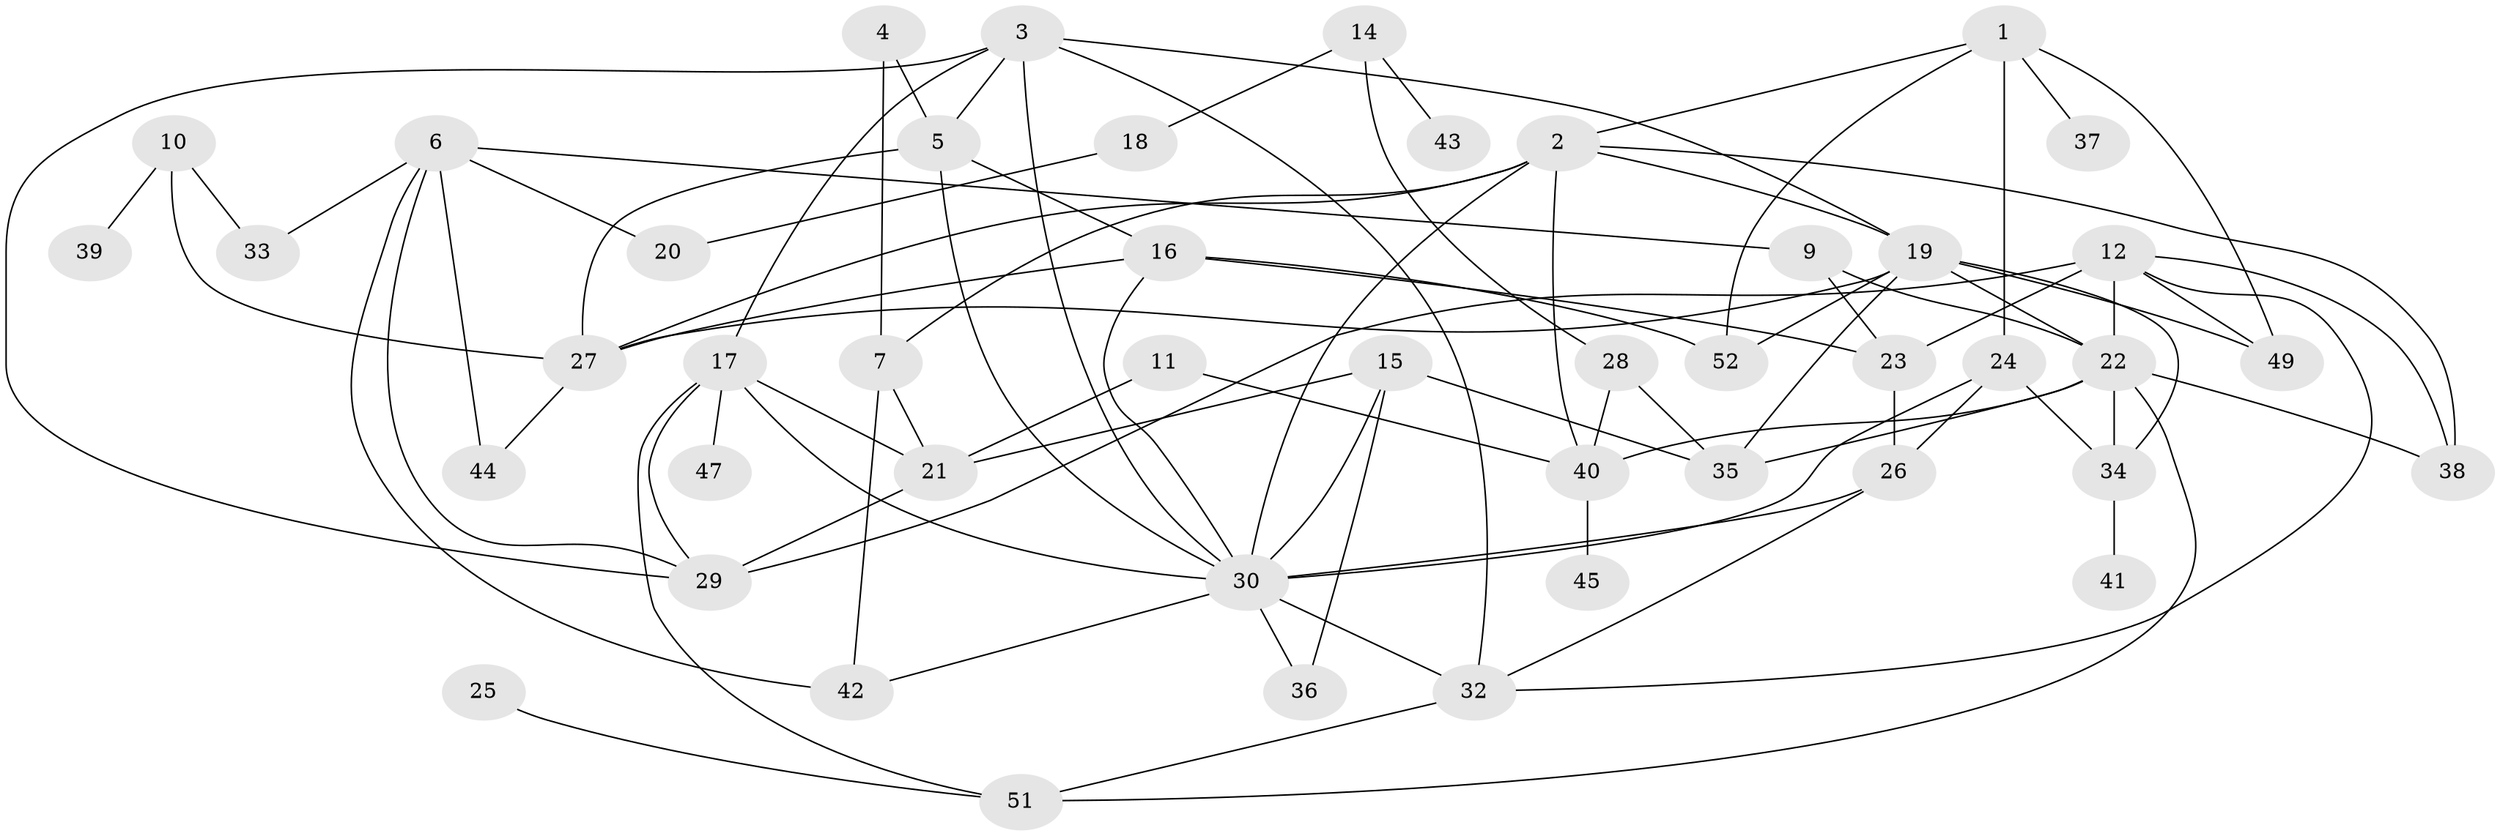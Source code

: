 // original degree distribution, {6: 0.057692307692307696, 3: 0.25961538461538464, 2: 0.22115384615384615, 4: 0.15384615384615385, 7: 0.009615384615384616, 0: 0.04807692307692308, 1: 0.16346153846153846, 5: 0.08653846153846154}
// Generated by graph-tools (version 1.1) at 2025/33/03/09/25 02:33:55]
// undirected, 46 vertices, 88 edges
graph export_dot {
graph [start="1"]
  node [color=gray90,style=filled];
  1;
  2;
  3;
  4;
  5;
  6;
  7;
  9;
  10;
  11;
  12;
  14;
  15;
  16;
  17;
  18;
  19;
  20;
  21;
  22;
  23;
  24;
  25;
  26;
  27;
  28;
  29;
  30;
  32;
  33;
  34;
  35;
  36;
  37;
  38;
  39;
  40;
  41;
  42;
  43;
  44;
  45;
  47;
  49;
  51;
  52;
  1 -- 2 [weight=1.0];
  1 -- 24 [weight=1.0];
  1 -- 37 [weight=1.0];
  1 -- 49 [weight=1.0];
  1 -- 52 [weight=1.0];
  2 -- 7 [weight=1.0];
  2 -- 19 [weight=1.0];
  2 -- 27 [weight=1.0];
  2 -- 30 [weight=1.0];
  2 -- 38 [weight=1.0];
  2 -- 40 [weight=1.0];
  3 -- 5 [weight=1.0];
  3 -- 17 [weight=1.0];
  3 -- 19 [weight=1.0];
  3 -- 29 [weight=1.0];
  3 -- 30 [weight=3.0];
  3 -- 32 [weight=1.0];
  4 -- 5 [weight=1.0];
  4 -- 7 [weight=1.0];
  5 -- 16 [weight=1.0];
  5 -- 27 [weight=2.0];
  5 -- 30 [weight=1.0];
  6 -- 9 [weight=1.0];
  6 -- 20 [weight=1.0];
  6 -- 29 [weight=1.0];
  6 -- 33 [weight=1.0];
  6 -- 42 [weight=1.0];
  6 -- 44 [weight=1.0];
  7 -- 21 [weight=2.0];
  7 -- 42 [weight=1.0];
  9 -- 22 [weight=1.0];
  9 -- 23 [weight=1.0];
  10 -- 27 [weight=1.0];
  10 -- 33 [weight=1.0];
  10 -- 39 [weight=1.0];
  11 -- 21 [weight=1.0];
  11 -- 40 [weight=1.0];
  12 -- 22 [weight=2.0];
  12 -- 23 [weight=1.0];
  12 -- 29 [weight=1.0];
  12 -- 32 [weight=1.0];
  12 -- 38 [weight=1.0];
  12 -- 49 [weight=1.0];
  14 -- 18 [weight=1.0];
  14 -- 28 [weight=1.0];
  14 -- 43 [weight=1.0];
  15 -- 21 [weight=1.0];
  15 -- 30 [weight=1.0];
  15 -- 35 [weight=1.0];
  15 -- 36 [weight=1.0];
  16 -- 23 [weight=1.0];
  16 -- 27 [weight=1.0];
  16 -- 30 [weight=1.0];
  16 -- 52 [weight=1.0];
  17 -- 21 [weight=1.0];
  17 -- 29 [weight=1.0];
  17 -- 30 [weight=1.0];
  17 -- 47 [weight=1.0];
  17 -- 51 [weight=1.0];
  18 -- 20 [weight=1.0];
  19 -- 22 [weight=2.0];
  19 -- 27 [weight=1.0];
  19 -- 34 [weight=1.0];
  19 -- 35 [weight=1.0];
  19 -- 49 [weight=1.0];
  19 -- 52 [weight=1.0];
  21 -- 29 [weight=1.0];
  22 -- 34 [weight=1.0];
  22 -- 35 [weight=1.0];
  22 -- 38 [weight=1.0];
  22 -- 40 [weight=1.0];
  22 -- 51 [weight=1.0];
  23 -- 26 [weight=1.0];
  24 -- 26 [weight=1.0];
  24 -- 30 [weight=2.0];
  24 -- 34 [weight=1.0];
  25 -- 51 [weight=1.0];
  26 -- 30 [weight=1.0];
  26 -- 32 [weight=1.0];
  27 -- 44 [weight=1.0];
  28 -- 35 [weight=1.0];
  28 -- 40 [weight=1.0];
  30 -- 32 [weight=1.0];
  30 -- 36 [weight=1.0];
  30 -- 42 [weight=1.0];
  32 -- 51 [weight=1.0];
  34 -- 41 [weight=1.0];
  40 -- 45 [weight=1.0];
}

